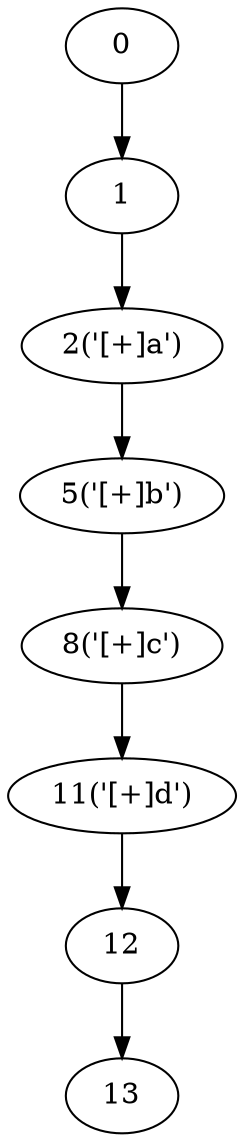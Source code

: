 digraph g {
	0 ;
	1 ;
	2 [label="2('[+]a')"];
	5 [label="5('[+]b')"];
	8 [label="8('[+]c')"];
	11 [label="11('[+]d')"];
	12 ;
	13 ;
	0->1;
	1->2;
	2->5;
	5->8;
	8->11;
	11->12;
	12->13;
}
